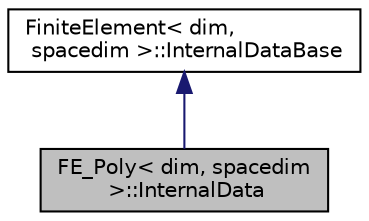 digraph "FE_Poly&lt; dim, spacedim &gt;::InternalData"
{
 // LATEX_PDF_SIZE
  edge [fontname="Helvetica",fontsize="10",labelfontname="Helvetica",labelfontsize="10"];
  node [fontname="Helvetica",fontsize="10",shape=record];
  Node1 [label="FE_Poly\< dim, spacedim\l \>::InternalData",height=0.2,width=0.4,color="black", fillcolor="grey75", style="filled", fontcolor="black",tooltip=" "];
  Node2 -> Node1 [dir="back",color="midnightblue",fontsize="10",style="solid",fontname="Helvetica"];
  Node2 [label="FiniteElement\< dim,\l spacedim \>::InternalDataBase",height=0.2,width=0.4,color="black", fillcolor="white", style="filled",URL="$classFiniteElement_1_1InternalDataBase.html",tooltip=" "];
}
